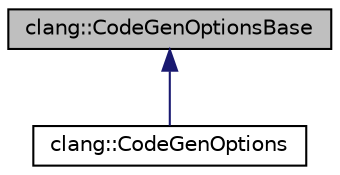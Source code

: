 digraph "clang::CodeGenOptionsBase"
{
 // LATEX_PDF_SIZE
  bgcolor="transparent";
  edge [fontname="Helvetica",fontsize="10",labelfontname="Helvetica",labelfontsize="10"];
  node [fontname="Helvetica",fontsize="10",shape=record];
  Node1 [label="clang::CodeGenOptionsBase",height=0.2,width=0.4,color="black", fillcolor="grey75", style="filled", fontcolor="black",tooltip="Bitfields of CodeGenOptions, split out from CodeGenOptions to ensure that this large collection of bi..."];
  Node1 -> Node2 [dir="back",color="midnightblue",fontsize="10",style="solid",fontname="Helvetica"];
  Node2 [label="clang::CodeGenOptions",height=0.2,width=0.4,color="black",URL="$classclang_1_1CodeGenOptions.html",tooltip="CodeGenOptions - Track various options which control how the code is optimized and passed to the back..."];
}
